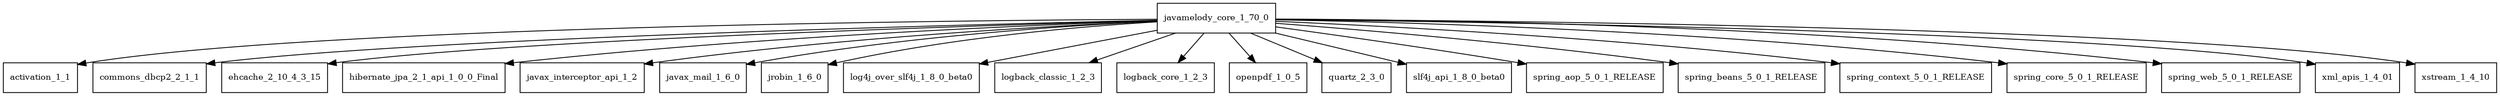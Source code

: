 digraph javamelody_core_1_70_0_dependencies {
  node [shape = box, fontsize=10.0];
  javamelody_core_1_70_0 -> activation_1_1;
  javamelody_core_1_70_0 -> commons_dbcp2_2_1_1;
  javamelody_core_1_70_0 -> ehcache_2_10_4_3_15;
  javamelody_core_1_70_0 -> hibernate_jpa_2_1_api_1_0_0_Final;
  javamelody_core_1_70_0 -> javax_interceptor_api_1_2;
  javamelody_core_1_70_0 -> javax_mail_1_6_0;
  javamelody_core_1_70_0 -> jrobin_1_6_0;
  javamelody_core_1_70_0 -> log4j_over_slf4j_1_8_0_beta0;
  javamelody_core_1_70_0 -> logback_classic_1_2_3;
  javamelody_core_1_70_0 -> logback_core_1_2_3;
  javamelody_core_1_70_0 -> openpdf_1_0_5;
  javamelody_core_1_70_0 -> quartz_2_3_0;
  javamelody_core_1_70_0 -> slf4j_api_1_8_0_beta0;
  javamelody_core_1_70_0 -> spring_aop_5_0_1_RELEASE;
  javamelody_core_1_70_0 -> spring_beans_5_0_1_RELEASE;
  javamelody_core_1_70_0 -> spring_context_5_0_1_RELEASE;
  javamelody_core_1_70_0 -> spring_core_5_0_1_RELEASE;
  javamelody_core_1_70_0 -> spring_web_5_0_1_RELEASE;
  javamelody_core_1_70_0 -> xml_apis_1_4_01;
  javamelody_core_1_70_0 -> xstream_1_4_10;
}
